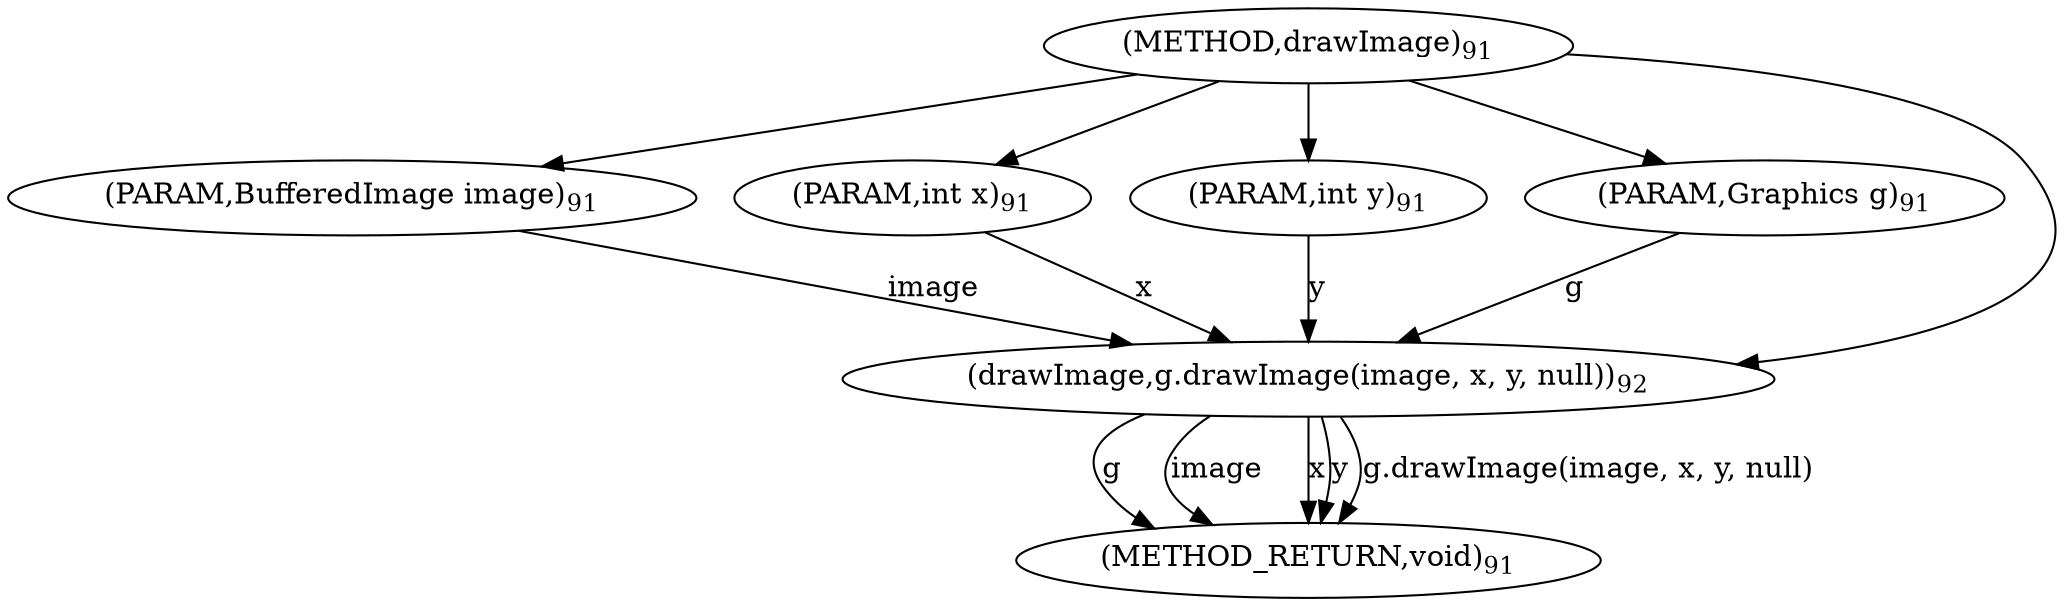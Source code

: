 digraph "drawImage" {  
"168" [label = <(METHOD,drawImage)<SUB>91</SUB>> ]
"182" [label = <(METHOD_RETURN,void)<SUB>91</SUB>> ]
"169" [label = <(PARAM,BufferedImage image)<SUB>91</SUB>> ]
"170" [label = <(PARAM,int x)<SUB>91</SUB>> ]
"171" [label = <(PARAM,int y)<SUB>91</SUB>> ]
"172" [label = <(PARAM,Graphics g)<SUB>91</SUB>> ]
"174" [label = <(drawImage,g.drawImage(image, x, y, null))<SUB>92</SUB>> ]
"174" [label = <(drawImage,g.drawImage(image, x, y, null))<SUB>92</SUB>> ]
"174" [label = <(drawImage,g.drawImage(image, x, y, null))<SUB>92</SUB>> ]
"174" [label = <(drawImage,g.drawImage(image, x, y, null))<SUB>92</SUB>> ]
"174" [label = <(drawImage,g.drawImage(image, x, y, null))<SUB>92</SUB>> ]
"174" [label = <(drawImage,g.drawImage(image, x, y, null))<SUB>92</SUB>> ]
  "174" -> "182"  [ label = "g"] 
  "174" -> "182"  [ label = "image"] 
  "174" -> "182"  [ label = "x"] 
  "174" -> "182"  [ label = "y"] 
  "174" -> "182"  [ label = "g.drawImage(image, x, y, null)"] 
  "168" -> "169" 
  "168" -> "170" 
  "168" -> "171" 
  "168" -> "172" 
  "172" -> "174"  [ label = "g"] 
  "168" -> "174" 
  "169" -> "174"  [ label = "image"] 
  "170" -> "174"  [ label = "x"] 
  "171" -> "174"  [ label = "y"] 
}
